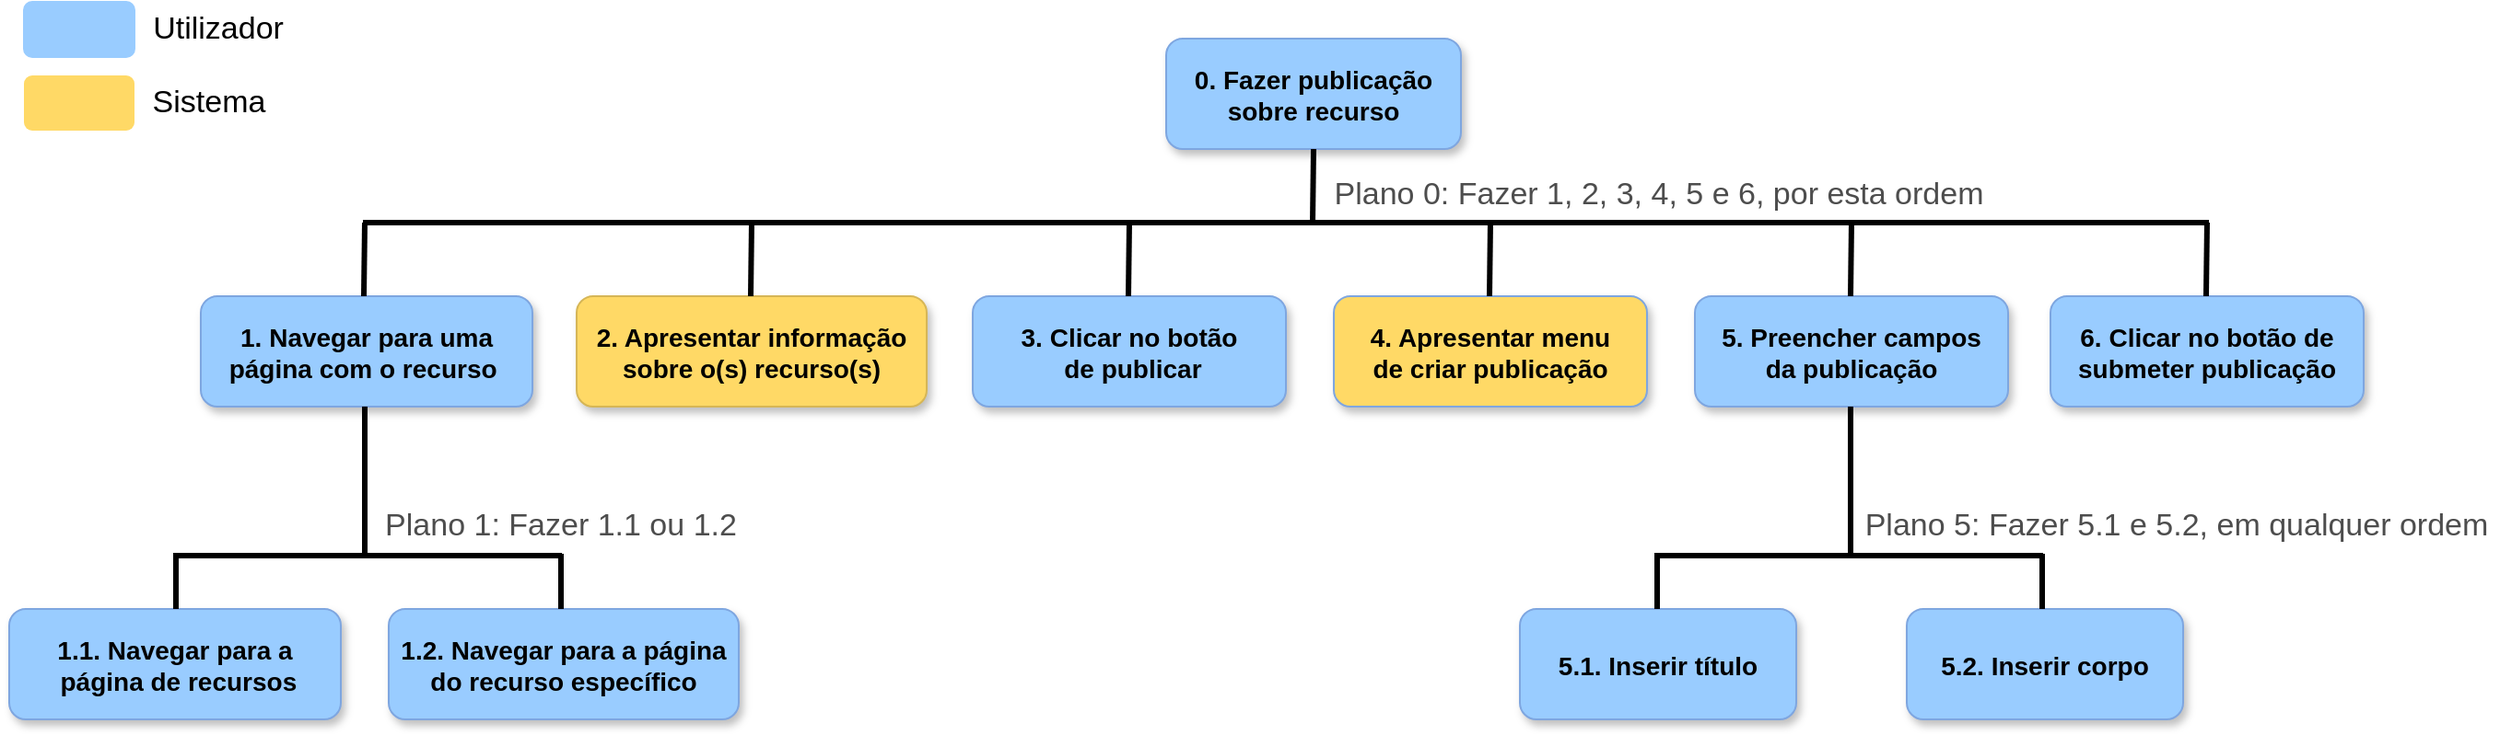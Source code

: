 <mxfile version="14.5.7" type="device" pages="3"><diagram name="Page 1" id="97916047-d0de-89f5-080d-49f4d83e522f"><mxGraphModel dx="1422" dy="705" grid="1" gridSize="10" guides="1" tooltips="1" connect="1" arrows="1" fold="1" page="1" pageScale="1.5" pageWidth="1169" pageHeight="827" background="#ffffff" math="0" shadow="0"><root><mxCell id="0"/><mxCell id="1" parent="0"/><mxCell id="2" value="0. Fazer publicação &#10;sobre recurso" style="rounded=1;shadow=1;fontStyle=1;fontSize=14;fillColor=#99CCFF;strokeColor=#7EA6E0;" parent="1" vertex="1"><mxGeometry x="640" y="180" width="160" height="60" as="geometry"/></mxCell><mxCell id="29" value="" style="edgeStyle=elbowEdgeStyle;elbow=vertical;strokeWidth=4;endArrow=block;endFill=1;fontStyle=1;shape=link;strokeColor=none;" parent="1" source="2" edge="1"><mxGeometry x="22" y="165.5" width="100" height="100" as="geometry"><mxPoint x="22" y="265.5" as="sourcePoint"/><mxPoint x="772" y="345.5" as="targetPoint"/></mxGeometry></mxCell><mxCell id="aJBGcCY5DyCVzCBdohDE-56" value="" style="endArrow=none;html=1;strokeColor=#000000;strokeWidth=3;" edge="1" parent="1"><mxGeometry width="50" height="50" relative="1" as="geometry"><mxPoint x="204" y="280" as="sourcePoint"/><mxPoint x="1206" y="280" as="targetPoint"/></mxGeometry></mxCell><mxCell id="aJBGcCY5DyCVzCBdohDE-57" value="1. Navegar para uma&#10;página com o recurso " style="rounded=1;shadow=1;fontStyle=1;fontSize=14;fillColor=#99CCFF;strokeColor=#7EA6E0;" vertex="1" parent="1"><mxGeometry x="116" y="320" width="180" height="60" as="geometry"/></mxCell><mxCell id="aJBGcCY5DyCVzCBdohDE-63" value="" style="endArrow=none;html=1;strokeColor=#000000;strokeWidth=3;" edge="1" parent="1"><mxGeometry width="50" height="50" relative="1" as="geometry"><mxPoint x="204.5" y="320" as="sourcePoint"/><mxPoint x="205" y="280" as="targetPoint"/></mxGeometry></mxCell><mxCell id="aJBGcCY5DyCVzCBdohDE-69" value="" style="endArrow=none;html=1;strokeColor=#000000;strokeWidth=3;" edge="1" parent="1"><mxGeometry width="50" height="50" relative="1" as="geometry"><mxPoint x="205" y="460" as="sourcePoint"/><mxPoint x="205" y="380" as="targetPoint"/></mxGeometry></mxCell><mxCell id="aJBGcCY5DyCVzCBdohDE-70" value="1.1. Navegar para a&#10; página de recursos" style="rounded=1;shadow=1;fontStyle=1;fontSize=14;fillColor=#99CCFF;strokeColor=#7EA6E0;" vertex="1" parent="1"><mxGeometry x="12" y="490" width="180" height="60" as="geometry"/></mxCell><mxCell id="aJBGcCY5DyCVzCBdohDE-71" value="1.2. Navegar para a página&#10;do recurso específico" style="rounded=1;shadow=1;fontStyle=1;fontSize=14;fillColor=#99CCFF;strokeColor=#7EA6E0;" vertex="1" parent="1"><mxGeometry x="218" y="490" width="190" height="60" as="geometry"/></mxCell><mxCell id="aJBGcCY5DyCVzCBdohDE-72" value="" style="endArrow=none;html=1;strokeColor=#000000;strokeWidth=3;" edge="1" parent="1"><mxGeometry width="50" height="50" relative="1" as="geometry"><mxPoint x="101" y="461" as="sourcePoint"/><mxPoint x="312" y="461" as="targetPoint"/></mxGeometry></mxCell><mxCell id="aJBGcCY5DyCVzCBdohDE-76" value="" style="endArrow=none;html=1;strokeColor=#000000;strokeWidth=3;" edge="1" parent="1"><mxGeometry width="50" height="50" relative="1" as="geometry"><mxPoint x="102.5" y="490" as="sourcePoint"/><mxPoint x="102.5" y="460" as="targetPoint"/></mxGeometry></mxCell><mxCell id="aJBGcCY5DyCVzCBdohDE-77" value="" style="endArrow=none;html=1;strokeColor=#000000;strokeWidth=3;" edge="1" parent="1"><mxGeometry width="50" height="50" relative="1" as="geometry"><mxPoint x="311.5" y="490" as="sourcePoint"/><mxPoint x="311.5" y="460" as="targetPoint"/></mxGeometry></mxCell><mxCell id="aJBGcCY5DyCVzCBdohDE-79" value="2. Apresentar informação&#10;sobre o(s) recurso(s)" style="rounded=1;shadow=1;fontStyle=1;fontSize=14;strokeColor=#d6b656;fillColor=#FFD966;" vertex="1" parent="1"><mxGeometry x="320" y="320" width="190" height="60" as="geometry"/></mxCell><mxCell id="aJBGcCY5DyCVzCBdohDE-80" value="" style="endArrow=none;html=1;strokeColor=#000000;strokeWidth=3;" edge="1" parent="1"><mxGeometry width="50" height="50" relative="1" as="geometry"><mxPoint x="414.5" y="320" as="sourcePoint"/><mxPoint x="415" y="280" as="targetPoint"/></mxGeometry></mxCell><mxCell id="aJBGcCY5DyCVzCBdohDE-81" value="3. Clicar no botão&#10; de publicar" style="rounded=1;shadow=1;fontStyle=1;fontSize=14;fillColor=#99CCFF;strokeColor=#7EA6E0;" vertex="1" parent="1"><mxGeometry x="535" y="320" width="170" height="60" as="geometry"/></mxCell><mxCell id="aJBGcCY5DyCVzCBdohDE-82" value="" style="endArrow=none;html=1;strokeColor=#000000;strokeWidth=3;" edge="1" parent="1"><mxGeometry width="50" height="50" relative="1" as="geometry"><mxPoint x="619.5" y="320" as="sourcePoint"/><mxPoint x="620" y="280" as="targetPoint"/></mxGeometry></mxCell><mxCell id="aJBGcCY5DyCVzCBdohDE-83" value="" style="rounded=1;whiteSpace=wrap;html=1;strokeColor=#99CCFF;fillColor=#99CCFF;" vertex="1" parent="1"><mxGeometry x="20" y="160" width="60" height="30" as="geometry"/></mxCell><mxCell id="aJBGcCY5DyCVzCBdohDE-87" value="Utilizador" style="text;html=1;align=center;verticalAlign=middle;resizable=0;points=[];autosize=1;fontSize=17;" vertex="1" parent="1"><mxGeometry x="80" y="160" width="90" height="30" as="geometry"/></mxCell><mxCell id="aJBGcCY5DyCVzCBdohDE-88" value="" style="rounded=1;whiteSpace=wrap;html=1;fillColor=#FFD966;strokeColor=none;" vertex="1" parent="1"><mxGeometry x="20" y="200" width="60" height="30" as="geometry"/></mxCell><mxCell id="aJBGcCY5DyCVzCBdohDE-89" value="Sistema" style="text;html=1;align=center;verticalAlign=middle;resizable=0;points=[];autosize=1;fontSize=17;" vertex="1" parent="1"><mxGeometry x="80" y="200" width="80" height="30" as="geometry"/></mxCell><mxCell id="aJBGcCY5DyCVzCBdohDE-91" value="4. Apresentar menu&#10;de criar publicação" style="rounded=1;shadow=1;fontStyle=1;fontSize=14;strokeColor=#7EA6E0;fillColor=#FFD966;" vertex="1" parent="1"><mxGeometry x="731" y="320" width="170" height="60" as="geometry"/></mxCell><mxCell id="aJBGcCY5DyCVzCBdohDE-92" value="" style="endArrow=none;html=1;strokeColor=#000000;strokeWidth=3;" edge="1" parent="1"><mxGeometry width="50" height="50" relative="1" as="geometry"><mxPoint x="815.5" y="320" as="sourcePoint"/><mxPoint x="816" y="280" as="targetPoint"/></mxGeometry></mxCell><mxCell id="aJBGcCY5DyCVzCBdohDE-93" value="5. Preencher campos&#10;da publicação" style="rounded=1;shadow=1;fontStyle=1;fontSize=14;fillColor=#99CCFF;strokeColor=#7EA6E0;" vertex="1" parent="1"><mxGeometry x="927" y="320" width="170" height="60" as="geometry"/></mxCell><mxCell id="aJBGcCY5DyCVzCBdohDE-94" value="" style="endArrow=none;html=1;strokeColor=#000000;strokeWidth=3;" edge="1" parent="1"><mxGeometry width="50" height="50" relative="1" as="geometry"><mxPoint x="1011.5" y="320" as="sourcePoint"/><mxPoint x="1012" y="280" as="targetPoint"/></mxGeometry></mxCell><mxCell id="aJBGcCY5DyCVzCBdohDE-96" value="5.1. Inserir título" style="rounded=1;shadow=1;fontStyle=1;fontSize=14;fillColor=#99CCFF;strokeColor=#7EA6E0;" vertex="1" parent="1"><mxGeometry x="832" y="490" width="150" height="60" as="geometry"/></mxCell><mxCell id="aJBGcCY5DyCVzCBdohDE-97" value="5.2. Inserir corpo" style="rounded=1;shadow=1;fontStyle=1;fontSize=14;fillColor=#99CCFF;strokeColor=#7EA6E0;" vertex="1" parent="1"><mxGeometry x="1042" y="490" width="150" height="60" as="geometry"/></mxCell><mxCell id="aJBGcCY5DyCVzCBdohDE-98" value="" style="endArrow=none;html=1;strokeColor=#000000;strokeWidth=3;" edge="1" parent="1"><mxGeometry width="50" height="50" relative="1" as="geometry"><mxPoint x="905" y="461" as="sourcePoint"/><mxPoint x="1116" y="461" as="targetPoint"/></mxGeometry></mxCell><mxCell id="aJBGcCY5DyCVzCBdohDE-99" value="" style="endArrow=none;html=1;strokeColor=#000000;strokeWidth=3;" edge="1" parent="1"><mxGeometry width="50" height="50" relative="1" as="geometry"><mxPoint x="906.5" y="490" as="sourcePoint"/><mxPoint x="906.5" y="460" as="targetPoint"/></mxGeometry></mxCell><mxCell id="aJBGcCY5DyCVzCBdohDE-100" value="" style="endArrow=none;html=1;strokeColor=#000000;strokeWidth=3;" edge="1" parent="1"><mxGeometry width="50" height="50" relative="1" as="geometry"><mxPoint x="1115.5" y="490" as="sourcePoint"/><mxPoint x="1115.5" y="460" as="targetPoint"/></mxGeometry></mxCell><mxCell id="aJBGcCY5DyCVzCBdohDE-102" value="&lt;font color=&quot;#4d4d4d&quot;&gt;Plano 1: Fazer 1.1 ou 1.2&lt;/font&gt;" style="text;html=1;align=center;verticalAlign=middle;resizable=0;points=[];autosize=1;fontSize=17;" vertex="1" parent="1"><mxGeometry x="206" y="430" width="210" height="30" as="geometry"/></mxCell><mxCell id="aJBGcCY5DyCVzCBdohDE-103" value="&lt;font color=&quot;#4d4d4d&quot;&gt;Plano 0: Fazer 1, 2, 3, 4, 5 e 6, por esta ordem&lt;/font&gt;" style="text;html=1;align=center;verticalAlign=middle;resizable=0;points=[];autosize=1;fontSize=17;" vertex="1" parent="1"><mxGeometry x="722" y="250" width="370" height="30" as="geometry"/></mxCell><mxCell id="aJBGcCY5DyCVzCBdohDE-105" value="&lt;font color=&quot;#4d4d4d&quot;&gt;Plano 5: Fazer 5.1 e 5.2, em qualquer ordem&lt;/font&gt;" style="text;html=1;align=center;verticalAlign=middle;resizable=0;points=[];autosize=1;fontSize=17;" vertex="1" parent="1"><mxGeometry x="1013" y="430" width="350" height="30" as="geometry"/></mxCell><mxCell id="aJBGcCY5DyCVzCBdohDE-106" value="" style="endArrow=none;html=1;strokeColor=#000000;strokeWidth=3;" edge="1" parent="1"><mxGeometry width="50" height="50" relative="1" as="geometry"><mxPoint x="1011.5" y="460" as="sourcePoint"/><mxPoint x="1011.5" y="380" as="targetPoint"/></mxGeometry></mxCell><mxCell id="aJBGcCY5DyCVzCBdohDE-107" value="6. Clicar no botão de&#10;submeter publicação" style="rounded=1;shadow=1;fontStyle=1;fontSize=14;fillColor=#99CCFF;strokeColor=#7EA6E0;" vertex="1" parent="1"><mxGeometry x="1120" y="320" width="170" height="60" as="geometry"/></mxCell><mxCell id="aJBGcCY5DyCVzCBdohDE-108" value="" style="endArrow=none;html=1;strokeColor=#000000;strokeWidth=3;" edge="1" parent="1"><mxGeometry width="50" height="50" relative="1" as="geometry"><mxPoint x="1204.5" y="320" as="sourcePoint"/><mxPoint x="1205" y="280" as="targetPoint"/></mxGeometry></mxCell><mxCell id="aJBGcCY5DyCVzCBdohDE-109" value="" style="endArrow=none;html=1;strokeColor=#000000;strokeWidth=3;" edge="1" parent="1"><mxGeometry width="50" height="50" relative="1" as="geometry"><mxPoint x="719.5" y="280" as="sourcePoint"/><mxPoint x="720" y="240" as="targetPoint"/></mxGeometry></mxCell></root></mxGraphModel></diagram><diagram name="Page 2" id="j2uGcpxRKll2clh15GsQ"><mxGraphModel dx="1422" dy="705" grid="1" gridSize="10" guides="1" tooltips="1" connect="1" arrows="1" fold="1" page="1" pageScale="1.5" pageWidth="1169" pageHeight="827" background="#ffffff" math="0" shadow="0"><root><mxCell id="jZaHdPTd3T0X4v--iIvW-0"/><mxCell id="jZaHdPTd3T0X4v--iIvW-1" parent="jZaHdPTd3T0X4v--iIvW-0"/><mxCell id="jZaHdPTd3T0X4v--iIvW-2" value="0. Carregar recurso" style="rounded=1;shadow=1;fontStyle=1;fontSize=14;fillColor=#99CCFF;strokeColor=#7EA6E0;" vertex="1" parent="jZaHdPTd3T0X4v--iIvW-1"><mxGeometry x="640" y="180" width="160" height="60" as="geometry"/></mxCell><mxCell id="jZaHdPTd3T0X4v--iIvW-3" value="" style="edgeStyle=elbowEdgeStyle;elbow=vertical;strokeWidth=4;endArrow=block;endFill=1;fontStyle=1;shape=link;strokeColor=none;" edge="1" parent="jZaHdPTd3T0X4v--iIvW-1" source="jZaHdPTd3T0X4v--iIvW-2"><mxGeometry x="22" y="165.5" width="100" height="100" as="geometry"><mxPoint x="22" y="265.5" as="sourcePoint"/><mxPoint x="772" y="345.5" as="targetPoint"/></mxGeometry></mxCell><mxCell id="jZaHdPTd3T0X4v--iIvW-4" value="" style="endArrow=none;html=1;strokeColor=#000000;strokeWidth=3;" edge="1" parent="jZaHdPTd3T0X4v--iIvW-1"><mxGeometry width="50" height="50" relative="1" as="geometry"><mxPoint x="204" y="280" as="sourcePoint"/><mxPoint x="1206" y="280" as="targetPoint"/></mxGeometry></mxCell><mxCell id="jZaHdPTd3T0X4v--iIvW-5" value="1. Navegar para a&#10;página de recursos" style="rounded=1;shadow=1;fontStyle=1;fontSize=14;fillColor=#99CCFF;strokeColor=#7EA6E0;" vertex="1" parent="jZaHdPTd3T0X4v--iIvW-1"><mxGeometry x="116" y="320" width="180" height="60" as="geometry"/></mxCell><mxCell id="jZaHdPTd3T0X4v--iIvW-6" value="" style="endArrow=none;html=1;strokeColor=#000000;strokeWidth=3;" edge="1" parent="jZaHdPTd3T0X4v--iIvW-1"><mxGeometry width="50" height="50" relative="1" as="geometry"><mxPoint x="204.5" y="320" as="sourcePoint"/><mxPoint x="205" y="280" as="targetPoint"/></mxGeometry></mxCell><mxCell id="jZaHdPTd3T0X4v--iIvW-13" value="2. Apresentar informação&#10;sobre os recursos" style="rounded=1;shadow=1;fontStyle=1;fontSize=14;strokeColor=#d6b656;fillColor=#FFD966;" vertex="1" parent="jZaHdPTd3T0X4v--iIvW-1"><mxGeometry x="320" y="320" width="190" height="60" as="geometry"/></mxCell><mxCell id="jZaHdPTd3T0X4v--iIvW-14" value="" style="endArrow=none;html=1;strokeColor=#000000;strokeWidth=3;" edge="1" parent="jZaHdPTd3T0X4v--iIvW-1"><mxGeometry width="50" height="50" relative="1" as="geometry"><mxPoint x="414.5" y="320" as="sourcePoint"/><mxPoint x="415" y="280" as="targetPoint"/></mxGeometry></mxCell><mxCell id="jZaHdPTd3T0X4v--iIvW-15" value="3. Clicar no botão&#10; de adicionar recurso" style="rounded=1;shadow=1;fontStyle=1;fontSize=14;fillColor=#99CCFF;strokeColor=#7EA6E0;" vertex="1" parent="jZaHdPTd3T0X4v--iIvW-1"><mxGeometry x="535" y="320" width="170" height="60" as="geometry"/></mxCell><mxCell id="jZaHdPTd3T0X4v--iIvW-16" value="" style="endArrow=none;html=1;strokeColor=#000000;strokeWidth=3;" edge="1" parent="jZaHdPTd3T0X4v--iIvW-1"><mxGeometry width="50" height="50" relative="1" as="geometry"><mxPoint x="619.5" y="320" as="sourcePoint"/><mxPoint x="620" y="280" as="targetPoint"/></mxGeometry></mxCell><mxCell id="jZaHdPTd3T0X4v--iIvW-17" value="" style="rounded=1;whiteSpace=wrap;html=1;strokeColor=#99CCFF;fillColor=#99CCFF;" vertex="1" parent="jZaHdPTd3T0X4v--iIvW-1"><mxGeometry x="20" y="160" width="60" height="30" as="geometry"/></mxCell><mxCell id="jZaHdPTd3T0X4v--iIvW-18" value="Utilizador" style="text;html=1;align=center;verticalAlign=middle;resizable=0;points=[];autosize=1;fontSize=17;" vertex="1" parent="jZaHdPTd3T0X4v--iIvW-1"><mxGeometry x="80" y="160" width="90" height="30" as="geometry"/></mxCell><mxCell id="jZaHdPTd3T0X4v--iIvW-19" value="" style="rounded=1;whiteSpace=wrap;html=1;fillColor=#FFD966;strokeColor=none;" vertex="1" parent="jZaHdPTd3T0X4v--iIvW-1"><mxGeometry x="20" y="200" width="60" height="30" as="geometry"/></mxCell><mxCell id="jZaHdPTd3T0X4v--iIvW-20" value="Sistema" style="text;html=1;align=center;verticalAlign=middle;resizable=0;points=[];autosize=1;fontSize=17;" vertex="1" parent="jZaHdPTd3T0X4v--iIvW-1"><mxGeometry x="80" y="200" width="80" height="30" as="geometry"/></mxCell><mxCell id="jZaHdPTd3T0X4v--iIvW-21" value="4. Apresentar menu&#10;de adicionar recurso" style="rounded=1;shadow=1;fontStyle=1;fontSize=14;strokeColor=#7EA6E0;fillColor=#FFD966;" vertex="1" parent="jZaHdPTd3T0X4v--iIvW-1"><mxGeometry x="731" y="320" width="170" height="60" as="geometry"/></mxCell><mxCell id="jZaHdPTd3T0X4v--iIvW-22" value="" style="endArrow=none;html=1;strokeColor=#000000;strokeWidth=3;" edge="1" parent="jZaHdPTd3T0X4v--iIvW-1"><mxGeometry width="50" height="50" relative="1" as="geometry"><mxPoint x="815.5" y="320" as="sourcePoint"/><mxPoint x="816" y="280" as="targetPoint"/></mxGeometry></mxCell><mxCell id="jZaHdPTd3T0X4v--iIvW-23" value="5. Preencher campos&#10;do recurso" style="rounded=1;shadow=1;fontStyle=1;fontSize=14;fillColor=#99CCFF;strokeColor=#7EA6E0;" vertex="1" parent="jZaHdPTd3T0X4v--iIvW-1"><mxGeometry x="927" y="320" width="170" height="60" as="geometry"/></mxCell><mxCell id="jZaHdPTd3T0X4v--iIvW-24" value="" style="endArrow=none;html=1;strokeColor=#000000;strokeWidth=3;" edge="1" parent="jZaHdPTd3T0X4v--iIvW-1"><mxGeometry width="50" height="50" relative="1" as="geometry"><mxPoint x="1011.5" y="320" as="sourcePoint"/><mxPoint x="1012" y="280" as="targetPoint"/></mxGeometry></mxCell><mxCell id="jZaHdPTd3T0X4v--iIvW-25" value="5.1. Inserir título" style="rounded=1;shadow=1;fontStyle=1;fontSize=14;fillColor=#99CCFF;strokeColor=#7EA6E0;" vertex="1" parent="jZaHdPTd3T0X4v--iIvW-1"><mxGeometry x="535" y="490" width="150" height="60" as="geometry"/></mxCell><mxCell id="jZaHdPTd3T0X4v--iIvW-26" value="5.2. Inserir corpo" style="rounded=1;shadow=1;fontStyle=1;fontSize=14;fillColor=#99CCFF;strokeColor=#7EA6E0;" vertex="1" parent="jZaHdPTd3T0X4v--iIvW-1"><mxGeometry x="705" y="490" width="150" height="60" as="geometry"/></mxCell><mxCell id="jZaHdPTd3T0X4v--iIvW-27" value="" style="endArrow=none;html=1;strokeColor=#000000;strokeWidth=3;" edge="1" parent="jZaHdPTd3T0X4v--iIvW-1"><mxGeometry width="50" height="50" relative="1" as="geometry"><mxPoint x="610" y="461" as="sourcePoint"/><mxPoint x="1480" y="461" as="targetPoint"/></mxGeometry></mxCell><mxCell id="jZaHdPTd3T0X4v--iIvW-28" value="" style="endArrow=none;html=1;strokeColor=#000000;strokeWidth=3;" edge="1" parent="jZaHdPTd3T0X4v--iIvW-1"><mxGeometry width="50" height="50" relative="1" as="geometry"><mxPoint x="609.5" y="490" as="sourcePoint"/><mxPoint x="609.5" y="460" as="targetPoint"/></mxGeometry></mxCell><mxCell id="jZaHdPTd3T0X4v--iIvW-29" value="" style="endArrow=none;html=1;strokeColor=#000000;strokeWidth=3;" edge="1" parent="jZaHdPTd3T0X4v--iIvW-1"><mxGeometry width="50" height="50" relative="1" as="geometry"><mxPoint x="778.5" y="490" as="sourcePoint"/><mxPoint x="778.5" y="460" as="targetPoint"/></mxGeometry></mxCell><mxCell id="jZaHdPTd3T0X4v--iIvW-31" value="&lt;font color=&quot;#4d4d4d&quot;&gt;Plano 0: Fazer 1, 2, 3, 4, 5 e 6, por esta ordem&lt;/font&gt;" style="text;html=1;align=center;verticalAlign=middle;resizable=0;points=[];autosize=1;fontSize=17;" vertex="1" parent="jZaHdPTd3T0X4v--iIvW-1"><mxGeometry x="722" y="250" width="370" height="30" as="geometry"/></mxCell><mxCell id="jZaHdPTd3T0X4v--iIvW-32" value="&lt;font color=&quot;#4d4d4d&quot;&gt;Plano 5: Fazer 5.1, 5.2, 5.3, 5.4, 5.5 e 5.6, em qualquer ordem&lt;/font&gt;" style="text;html=1;align=center;verticalAlign=middle;resizable=0;points=[];autosize=1;fontSize=17;" vertex="1" parent="jZaHdPTd3T0X4v--iIvW-1"><mxGeometry x="1014" y="430" width="490" height="30" as="geometry"/></mxCell><mxCell id="jZaHdPTd3T0X4v--iIvW-33" value="" style="endArrow=none;html=1;strokeColor=#000000;strokeWidth=3;" edge="1" parent="jZaHdPTd3T0X4v--iIvW-1"><mxGeometry width="50" height="50" relative="1" as="geometry"><mxPoint x="1011.5" y="460" as="sourcePoint"/><mxPoint x="1011.5" y="380" as="targetPoint"/></mxGeometry></mxCell><mxCell id="jZaHdPTd3T0X4v--iIvW-34" value="6. Clicar no botão &#10;de submeter recurso" style="rounded=1;shadow=1;fontStyle=1;fontSize=14;fillColor=#99CCFF;strokeColor=#7EA6E0;" vertex="1" parent="jZaHdPTd3T0X4v--iIvW-1"><mxGeometry x="1120" y="320" width="170" height="60" as="geometry"/></mxCell><mxCell id="jZaHdPTd3T0X4v--iIvW-35" value="" style="endArrow=none;html=1;strokeColor=#000000;strokeWidth=3;" edge="1" parent="jZaHdPTd3T0X4v--iIvW-1"><mxGeometry width="50" height="50" relative="1" as="geometry"><mxPoint x="1204.5" y="320" as="sourcePoint"/><mxPoint x="1205" y="280" as="targetPoint"/></mxGeometry></mxCell><mxCell id="jZaHdPTd3T0X4v--iIvW-36" value="" style="endArrow=none;html=1;strokeColor=#000000;strokeWidth=3;" edge="1" parent="jZaHdPTd3T0X4v--iIvW-1"><mxGeometry width="50" height="50" relative="1" as="geometry"><mxPoint x="719.5" y="280" as="sourcePoint"/><mxPoint x="720" y="240" as="targetPoint"/></mxGeometry></mxCell><mxCell id="MITrCjdrRcey0MCFkYsj-1" value="5.3. Inserir tipo" style="rounded=1;shadow=1;fontStyle=1;fontSize=14;fillColor=#99CCFF;strokeColor=#7EA6E0;" vertex="1" parent="jZaHdPTd3T0X4v--iIvW-1"><mxGeometry x="877" y="490" width="150" height="60" as="geometry"/></mxCell><mxCell id="MITrCjdrRcey0MCFkYsj-2" value="" style="endArrow=none;html=1;strokeColor=#000000;strokeWidth=3;" edge="1" parent="jZaHdPTd3T0X4v--iIvW-1"><mxGeometry width="50" height="50" relative="1" as="geometry"><mxPoint x="950.5" y="490" as="sourcePoint"/><mxPoint x="950.5" y="460" as="targetPoint"/></mxGeometry></mxCell><mxCell id="MITrCjdrRcey0MCFkYsj-3" value="5.4. Inserir data &#10;de criação" style="rounded=1;shadow=1;fontStyle=1;fontSize=14;fillColor=#99CCFF;strokeColor=#7EA6E0;" vertex="1" parent="jZaHdPTd3T0X4v--iIvW-1"><mxGeometry x="1050" y="490" width="150" height="60" as="geometry"/></mxCell><mxCell id="MITrCjdrRcey0MCFkYsj-4" value="" style="endArrow=none;html=1;strokeColor=#000000;strokeWidth=3;" edge="1" parent="jZaHdPTd3T0X4v--iIvW-1"><mxGeometry width="50" height="50" relative="1" as="geometry"><mxPoint x="1123.5" y="490" as="sourcePoint"/><mxPoint x="1123.5" y="460" as="targetPoint"/></mxGeometry></mxCell><mxCell id="MITrCjdrRcey0MCFkYsj-5" value="5.6. Adicionar ficheiros" style="rounded=1;shadow=1;fontStyle=1;fontSize=14;fillColor=#99CCFF;strokeColor=#7EA6E0;" vertex="1" parent="jZaHdPTd3T0X4v--iIvW-1"><mxGeometry x="1399.5" y="490" width="159" height="60" as="geometry"/></mxCell><mxCell id="MITrCjdrRcey0MCFkYsj-6" value="" style="endArrow=none;html=1;strokeColor=#000000;strokeWidth=3;" edge="1" parent="jZaHdPTd3T0X4v--iIvW-1"><mxGeometry width="50" height="50" relative="1" as="geometry"><mxPoint x="1478.5" y="490" as="sourcePoint"/><mxPoint x="1478.5" y="460" as="targetPoint"/></mxGeometry></mxCell><mxCell id="MITrCjdrRcey0MCFkYsj-7" value="" style="endArrow=none;html=1;strokeColor=#000000;strokeWidth=3;" edge="1" parent="jZaHdPTd3T0X4v--iIvW-1"><mxGeometry width="50" height="50" relative="1" as="geometry"><mxPoint x="1483" y="630" as="sourcePoint"/><mxPoint x="1483" y="550" as="targetPoint"/></mxGeometry></mxCell><mxCell id="MITrCjdrRcey0MCFkYsj-8" value="5.6.1. Selecionar&#10;ficheiro(s)" style="rounded=1;shadow=1;fontStyle=1;fontSize=14;fillColor=#99CCFF;strokeColor=#7EA6E0;" vertex="1" parent="jZaHdPTd3T0X4v--iIvW-1"><mxGeometry x="1120" y="660" width="150" height="60" as="geometry"/></mxCell><mxCell id="MITrCjdrRcey0MCFkYsj-9" value="" style="endArrow=none;html=1;strokeColor=#000000;strokeWidth=3;" edge="1" parent="jZaHdPTd3T0X4v--iIvW-1"><mxGeometry width="50" height="50" relative="1" as="geometry"><mxPoint x="1193.5" y="660" as="sourcePoint"/><mxPoint x="1193.5" y="630" as="targetPoint"/></mxGeometry></mxCell><mxCell id="MITrCjdrRcey0MCFkYsj-10" value="5.6.3. Definir a&#10; visibilidade" style="rounded=1;shadow=1;fontStyle=1;fontSize=14;fillColor=#99CCFF;strokeColor=#7EA6E0;" vertex="1" parent="jZaHdPTd3T0X4v--iIvW-1"><mxGeometry x="1496" y="660" width="150" height="60" as="geometry"/></mxCell><mxCell id="MITrCjdrRcey0MCFkYsj-11" value="" style="endArrow=none;html=1;strokeColor=#000000;strokeWidth=3;" edge="1" parent="jZaHdPTd3T0X4v--iIvW-1"><mxGeometry width="50" height="50" relative="1" as="geometry"><mxPoint x="1569.5" y="660" as="sourcePoint"/><mxPoint x="1569.5" y="630" as="targetPoint"/></mxGeometry></mxCell><mxCell id="MITrCjdrRcey0MCFkYsj-12" value="" style="endArrow=none;html=1;strokeColor=#000000;strokeWidth=3;" edge="1" parent="jZaHdPTd3T0X4v--iIvW-1"><mxGeometry width="50" height="50" relative="1" as="geometry"><mxPoint x="1193" y="630" as="sourcePoint"/><mxPoint x="1571" y="630" as="targetPoint"/></mxGeometry></mxCell><mxCell id="MITrCjdrRcey0MCFkYsj-14" value="5.5. Selecionar&#10;visibilidade" style="rounded=1;shadow=1;fontStyle=1;fontSize=14;fillColor=#99CCFF;strokeColor=#7EA6E0;" vertex="1" parent="jZaHdPTd3T0X4v--iIvW-1"><mxGeometry x="1224" y="490" width="150" height="60" as="geometry"/></mxCell><mxCell id="MITrCjdrRcey0MCFkYsj-15" value="" style="endArrow=none;html=1;strokeColor=#000000;strokeWidth=3;" edge="1" parent="jZaHdPTd3T0X4v--iIvW-1"><mxGeometry width="50" height="50" relative="1" as="geometry"><mxPoint x="1298.5" y="490" as="sourcePoint"/><mxPoint x="1298.5" y="460" as="targetPoint"/></mxGeometry></mxCell><mxCell id="MITrCjdrRcey0MCFkYsj-16" value="&lt;font color=&quot;#4d4d4d&quot;&gt;Plano 5.6: Fazer 5.6.1, 5.6.2 e 5.6.3, por esta ordem&lt;/font&gt;" style="text;html=1;align=center;verticalAlign=middle;resizable=0;points=[];autosize=1;fontSize=17;" vertex="1" parent="jZaHdPTd3T0X4v--iIvW-1"><mxGeometry x="1070" y="600" width="410" height="30" as="geometry"/></mxCell><mxCell id="MITrCjdrRcey0MCFkYsj-17" value="5.6.2. Apresentar ficheiro(s) &#10;e os seus dados" style="rounded=1;shadow=1;fontStyle=1;fontSize=14;strokeColor=#7EA6E0;fillColor=#FFD966;" vertex="1" parent="jZaHdPTd3T0X4v--iIvW-1"><mxGeometry x="1288" y="660" width="195" height="60" as="geometry"/></mxCell><mxCell id="MITrCjdrRcey0MCFkYsj-19" value="" style="endArrow=none;html=1;strokeColor=#000000;strokeWidth=3;" edge="1" parent="jZaHdPTd3T0X4v--iIvW-1"><mxGeometry width="50" height="50" relative="1" as="geometry"><mxPoint x="1384.5" y="660" as="sourcePoint"/><mxPoint x="1384.5" y="630" as="targetPoint"/></mxGeometry></mxCell></root></mxGraphModel></diagram><diagram name="Page 3" id="4gaVxgyYDDjA7QrYrO5m"><mxGraphModel dx="1422" dy="705" grid="1" gridSize="10" guides="1" tooltips="1" connect="1" arrows="1" fold="1" page="1" pageScale="1.5" pageWidth="1169" pageHeight="827" background="#ffffff" math="0" shadow="0"><root><mxCell id="JtSe1zOnJdhfb606Zdsn-0"/><mxCell id="JtSe1zOnJdhfb606Zdsn-1" parent="JtSe1zOnJdhfb606Zdsn-0"/><mxCell id="JtSe1zOnJdhfb606Zdsn-2" value="0. Fazer download &#10;de um recurso" style="rounded=1;shadow=1;fontStyle=1;fontSize=14;fillColor=#99CCFF;strokeColor=#7EA6E0;" vertex="1" parent="JtSe1zOnJdhfb606Zdsn-1"><mxGeometry x="740" y="200" width="160" height="60" as="geometry"/></mxCell><mxCell id="JtSe1zOnJdhfb606Zdsn-3" value="" style="edgeStyle=elbowEdgeStyle;elbow=vertical;strokeWidth=4;endArrow=block;endFill=1;fontStyle=1;shape=link;strokeColor=none;" edge="1" parent="JtSe1zOnJdhfb606Zdsn-1" source="JtSe1zOnJdhfb606Zdsn-2"><mxGeometry x="122" y="185.5" width="100" height="100" as="geometry"><mxPoint x="122" y="285.5" as="sourcePoint"/><mxPoint x="872" y="365.5" as="targetPoint"/></mxGeometry></mxCell><mxCell id="JtSe1zOnJdhfb606Zdsn-4" value="" style="endArrow=none;html=1;strokeColor=#000000;strokeWidth=3;" edge="1" parent="JtSe1zOnJdhfb606Zdsn-1"><mxGeometry width="50" height="50" relative="1" as="geometry"><mxPoint x="615" y="301" as="sourcePoint"/><mxPoint x="1025" y="301" as="targetPoint"/></mxGeometry></mxCell><mxCell id="JtSe1zOnJdhfb606Zdsn-6" value="" style="endArrow=none;html=1;strokeColor=#000000;strokeWidth=3;" edge="1" parent="JtSe1zOnJdhfb606Zdsn-1"><mxGeometry width="50" height="50" relative="1" as="geometry"><mxPoint x="614" y="340" as="sourcePoint"/><mxPoint x="614.5" y="300" as="targetPoint"/></mxGeometry></mxCell><mxCell id="JtSe1zOnJdhfb606Zdsn-8" value="1.1. Navegar para a&#10; página &quot;Recursos&quot; " style="rounded=1;shadow=1;fontStyle=1;fontSize=14;fillColor=#99CCFF;strokeColor=#7EA6E0;" vertex="1" parent="JtSe1zOnJdhfb606Zdsn-1"><mxGeometry x="30" y="460" width="180" height="60" as="geometry"/></mxCell><mxCell id="JtSe1zOnJdhfb606Zdsn-10" value="" style="endArrow=none;html=1;strokeColor=#000000;strokeWidth=3;" edge="1" parent="JtSe1zOnJdhfb606Zdsn-1"><mxGeometry width="50" height="50" relative="1" as="geometry"><mxPoint x="120" y="430" as="sourcePoint"/><mxPoint x="706" y="430" as="targetPoint"/></mxGeometry></mxCell><mxCell id="JtSe1zOnJdhfb606Zdsn-11" value="" style="endArrow=none;html=1;strokeColor=#000000;strokeWidth=3;" edge="1" parent="JtSe1zOnJdhfb606Zdsn-1"><mxGeometry width="50" height="50" relative="1" as="geometry"><mxPoint x="120" y="459" as="sourcePoint"/><mxPoint x="120" y="429" as="targetPoint"/></mxGeometry></mxCell><mxCell id="JtSe1zOnJdhfb606Zdsn-12" value="" style="endArrow=none;html=1;strokeColor=#000000;strokeWidth=3;" edge="1" parent="JtSe1zOnJdhfb606Zdsn-1"><mxGeometry width="50" height="50" relative="1" as="geometry"><mxPoint x="1025.5" y="330" as="sourcePoint"/><mxPoint x="1025.5" y="300" as="targetPoint"/></mxGeometry></mxCell><mxCell id="JtSe1zOnJdhfb606Zdsn-15" value="1.4. Clicar no botão&#10; de download" style="rounded=1;shadow=1;fontStyle=1;fontSize=14;fillColor=#99CCFF;strokeColor=#7EA6E0;" vertex="1" parent="JtSe1zOnJdhfb606Zdsn-1"><mxGeometry x="620" y="460" width="170" height="60" as="geometry"/></mxCell><mxCell id="JtSe1zOnJdhfb606Zdsn-17" value="" style="rounded=1;whiteSpace=wrap;html=1;strokeColor=#99CCFF;fillColor=#99CCFF;" vertex="1" parent="JtSe1zOnJdhfb606Zdsn-1"><mxGeometry x="30" y="200" width="60" height="30" as="geometry"/></mxCell><mxCell id="JtSe1zOnJdhfb606Zdsn-18" value="Utilizador" style="text;html=1;align=center;verticalAlign=middle;resizable=0;points=[];autosize=1;fontSize=17;" vertex="1" parent="JtSe1zOnJdhfb606Zdsn-1"><mxGeometry x="90" y="200" width="90" height="30" as="geometry"/></mxCell><mxCell id="JtSe1zOnJdhfb606Zdsn-19" value="" style="rounded=1;whiteSpace=wrap;html=1;fillColor=#FFD966;strokeColor=none;" vertex="1" parent="JtSe1zOnJdhfb606Zdsn-1"><mxGeometry x="30" y="240" width="60" height="30" as="geometry"/></mxCell><mxCell id="JtSe1zOnJdhfb606Zdsn-20" value="Sistema" style="text;html=1;align=center;verticalAlign=middle;resizable=0;points=[];autosize=1;fontSize=17;" vertex="1" parent="JtSe1zOnJdhfb606Zdsn-1"><mxGeometry x="90" y="240" width="80" height="30" as="geometry"/></mxCell><mxCell id="JtSe1zOnJdhfb606Zdsn-23" value="1.3.Selecionar ficheiros&#10;desejados" style="rounded=1;shadow=1;fontStyle=1;fontSize=14;fillColor=#99CCFF;strokeColor=#7EA6E0;" vertex="1" parent="JtSe1zOnJdhfb606Zdsn-1"><mxGeometry x="430" y="460" width="170" height="60" as="geometry"/></mxCell><mxCell id="JtSe1zOnJdhfb606Zdsn-30" value="&lt;font color=&quot;#4d4d4d&quot;&gt;Plano 1: Fazer 1.1, 1.2, 1.3 e 1.4, por esta ordem&lt;/font&gt;" style="text;html=1;align=center;verticalAlign=middle;resizable=0;points=[];autosize=1;fontSize=17;" vertex="1" parent="JtSe1zOnJdhfb606Zdsn-1"><mxGeometry x="220" y="400" width="390" height="30" as="geometry"/></mxCell><mxCell id="JtSe1zOnJdhfb606Zdsn-31" value="&lt;font color=&quot;#4d4d4d&quot;&gt;Plano 0: Fazer 1 ou 2&lt;/font&gt;" style="text;html=1;align=center;verticalAlign=middle;resizable=0;points=[];autosize=1;fontSize=17;" vertex="1" parent="JtSe1zOnJdhfb606Zdsn-1"><mxGeometry x="820" y="270" width="180" height="30" as="geometry"/></mxCell><mxCell id="JtSe1zOnJdhfb606Zdsn-36" value="" style="endArrow=none;html=1;strokeColor=#000000;strokeWidth=3;" edge="1" parent="JtSe1zOnJdhfb606Zdsn-1"><mxGeometry width="50" height="50" relative="1" as="geometry"><mxPoint x="819.5" y="300" as="sourcePoint"/><mxPoint x="820" y="260" as="targetPoint"/></mxGeometry></mxCell><mxCell id="JtSe1zOnJdhfb606Zdsn-38" value="2. Fazer download&#10;de um recurso" style="rounded=1;shadow=1;fontStyle=1;fontSize=14;fillColor=#99CCFF;strokeColor=#7EA6E0;" vertex="1" parent="JtSe1zOnJdhfb606Zdsn-1"><mxGeometry x="945" y="330" width="160" height="60" as="geometry"/></mxCell><mxCell id="JtSe1zOnJdhfb606Zdsn-39" value="1. Fazer download&#10;de um ou mais recursos" style="rounded=1;shadow=1;fontStyle=1;fontSize=14;fillColor=#99CCFF;strokeColor=#7EA6E0;" vertex="1" parent="JtSe1zOnJdhfb606Zdsn-1"><mxGeometry x="528" y="330" width="174" height="60" as="geometry"/></mxCell><mxCell id="JtSe1zOnJdhfb606Zdsn-41" value="1.2. Apresentar informação&#10;sobre os vários recursos" style="rounded=1;shadow=1;fontStyle=1;fontSize=14;strokeColor=#d6b656;fillColor=#FFD966;" vertex="1" parent="JtSe1zOnJdhfb606Zdsn-1"><mxGeometry x="230" y="460" width="180" height="60" as="geometry"/></mxCell><mxCell id="JtSe1zOnJdhfb606Zdsn-42" value="" style="endArrow=none;html=1;strokeColor=#000000;strokeWidth=3;" edge="1" parent="JtSe1zOnJdhfb606Zdsn-1"><mxGeometry width="50" height="50" relative="1" as="geometry"><mxPoint x="319.5" y="460" as="sourcePoint"/><mxPoint x="319.5" y="430" as="targetPoint"/></mxGeometry></mxCell><mxCell id="4lIFc5f8-j_8Rx_39lNy-0" value="" style="endArrow=none;html=1;strokeColor=#000000;strokeWidth=3;" edge="1" parent="JtSe1zOnJdhfb606Zdsn-1"><mxGeometry width="50" height="50" relative="1" as="geometry"><mxPoint x="514.5" y="460" as="sourcePoint"/><mxPoint x="514.5" y="430" as="targetPoint"/></mxGeometry></mxCell><mxCell id="4lIFc5f8-j_8Rx_39lNy-2" value="" style="endArrow=none;html=1;strokeColor=#000000;strokeWidth=3;" edge="1" parent="JtSe1zOnJdhfb606Zdsn-1"><mxGeometry width="50" height="50" relative="1" as="geometry"><mxPoint x="704.5" y="460" as="sourcePoint"/><mxPoint x="704.5" y="430" as="targetPoint"/></mxGeometry></mxCell><mxCell id="4lIFc5f8-j_8Rx_39lNy-3" value="" style="endArrow=none;html=1;strokeColor=#000000;strokeWidth=3;" edge="1" parent="JtSe1zOnJdhfb606Zdsn-1"><mxGeometry width="50" height="50" relative="1" as="geometry"><mxPoint x="613.5" y="430" as="sourcePoint"/><mxPoint x="614" y="390" as="targetPoint"/></mxGeometry></mxCell><mxCell id="4lIFc5f8-j_8Rx_39lNy-4" value="2.1. Navegar para a&#10; página do recurso" style="rounded=1;shadow=1;fontStyle=1;fontSize=14;fillColor=#99CCFF;strokeColor=#7EA6E0;" vertex="1" parent="JtSe1zOnJdhfb606Zdsn-1"><mxGeometry x="850" y="460" width="180" height="60" as="geometry"/></mxCell><mxCell id="4lIFc5f8-j_8Rx_39lNy-5" value="" style="endArrow=none;html=1;strokeColor=#000000;strokeWidth=3;" edge="1" parent="JtSe1zOnJdhfb606Zdsn-1"><mxGeometry width="50" height="50" relative="1" as="geometry"><mxPoint x="950" y="430" as="sourcePoint"/><mxPoint x="1331" y="430" as="targetPoint"/></mxGeometry></mxCell><mxCell id="4lIFc5f8-j_8Rx_39lNy-6" value="" style="endArrow=none;html=1;strokeColor=#000000;strokeWidth=3;" edge="1" parent="JtSe1zOnJdhfb606Zdsn-1"><mxGeometry width="50" height="50" relative="1" as="geometry"><mxPoint x="950" y="459" as="sourcePoint"/><mxPoint x="950" y="429" as="targetPoint"/></mxGeometry></mxCell><mxCell id="4lIFc5f8-j_8Rx_39lNy-7" value="2.3. Clicar no botão&#10; de download" style="rounded=1;shadow=1;fontStyle=1;fontSize=14;fillColor=#99CCFF;strokeColor=#7EA6E0;" vertex="1" parent="JtSe1zOnJdhfb606Zdsn-1"><mxGeometry x="1246" y="460" width="170" height="60" as="geometry"/></mxCell><mxCell id="4lIFc5f8-j_8Rx_39lNy-9" value="2.2. Apresentar informação&#10;sobre o recurso" style="rounded=1;shadow=1;fontStyle=1;fontSize=14;strokeColor=#d6b656;fillColor=#FFD966;" vertex="1" parent="JtSe1zOnJdhfb606Zdsn-1"><mxGeometry x="1050" y="460" width="180" height="60" as="geometry"/></mxCell><mxCell id="4lIFc5f8-j_8Rx_39lNy-10" value="" style="endArrow=none;html=1;strokeColor=#000000;strokeWidth=3;" edge="1" parent="JtSe1zOnJdhfb606Zdsn-1"><mxGeometry width="50" height="50" relative="1" as="geometry"><mxPoint x="1139.5" y="460" as="sourcePoint"/><mxPoint x="1139.5" y="430" as="targetPoint"/></mxGeometry></mxCell><mxCell id="4lIFc5f8-j_8Rx_39lNy-11" value="" style="endArrow=none;html=1;strokeColor=#000000;strokeWidth=3;" edge="1" parent="JtSe1zOnJdhfb606Zdsn-1"><mxGeometry width="50" height="50" relative="1" as="geometry"><mxPoint x="1330" y="460" as="sourcePoint"/><mxPoint x="1330" y="430" as="targetPoint"/></mxGeometry></mxCell><mxCell id="4lIFc5f8-j_8Rx_39lNy-13" value="" style="endArrow=none;html=1;strokeColor=#000000;strokeWidth=3;" edge="1" parent="JtSe1zOnJdhfb606Zdsn-1"><mxGeometry width="50" height="50" relative="1" as="geometry"><mxPoint x="1025.5" y="430" as="sourcePoint"/><mxPoint x="1026" y="390" as="targetPoint"/></mxGeometry></mxCell><mxCell id="4lIFc5f8-j_8Rx_39lNy-14" value="&lt;font color=&quot;#4d4d4d&quot;&gt;Plano 2: Fazer 2.1, 2.2 e 2.3, por esta ordem&lt;/font&gt;" style="text;html=1;align=center;verticalAlign=middle;resizable=0;points=[];autosize=1;fontSize=17;" vertex="1" parent="JtSe1zOnJdhfb606Zdsn-1"><mxGeometry x="1028" y="400" width="350" height="30" as="geometry"/></mxCell></root></mxGraphModel></diagram></mxfile>
